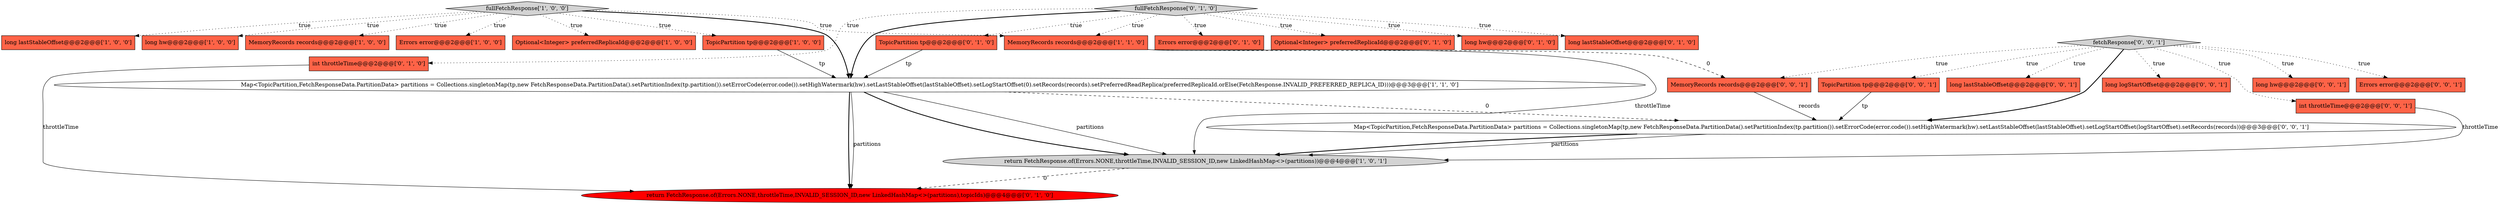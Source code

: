 digraph {
5 [style = filled, label = "long lastStableOffset@@@2@@@['1', '0', '0']", fillcolor = tomato, shape = box image = "AAA0AAABBB1BBB"];
2 [style = filled, label = "return FetchResponse.of(Errors.NONE,throttleTime,INVALID_SESSION_ID,new LinkedHashMap<>(partitions))@@@4@@@['1', '0', '1']", fillcolor = lightgray, shape = ellipse image = "AAA0AAABBB1BBB"];
1 [style = filled, label = "Map<TopicPartition,FetchResponseData.PartitionData> partitions = Collections.singletonMap(tp,new FetchResponseData.PartitionData().setPartitionIndex(tp.partition()).setErrorCode(error.code()).setHighWatermark(hw).setLastStableOffset(lastStableOffset).setLogStartOffset(0).setRecords(records).setPreferredReadReplica(preferredReplicaId.orElse(FetchResponse.INVALID_PREFERRED_REPLICA_ID)))@@@3@@@['1', '1', '0']", fillcolor = white, shape = ellipse image = "AAA0AAABBB1BBB"];
0 [style = filled, label = "long hw@@@2@@@['1', '0', '0']", fillcolor = tomato, shape = box image = "AAA0AAABBB1BBB"];
13 [style = filled, label = "TopicPartition tp@@@2@@@['0', '1', '0']", fillcolor = tomato, shape = box image = "AAA0AAABBB2BBB"];
18 [style = filled, label = "Errors error@@@2@@@['0', '0', '1']", fillcolor = tomato, shape = box image = "AAA0AAABBB3BBB"];
21 [style = filled, label = "TopicPartition tp@@@2@@@['0', '0', '1']", fillcolor = tomato, shape = box image = "AAA0AAABBB3BBB"];
24 [style = filled, label = "MemoryRecords records@@@2@@@['0', '0', '1']", fillcolor = tomato, shape = box image = "AAA0AAABBB3BBB"];
10 [style = filled, label = "fullFetchResponse['0', '1', '0']", fillcolor = lightgray, shape = diamond image = "AAA0AAABBB2BBB"];
7 [style = filled, label = "TopicPartition tp@@@2@@@['1', '0', '0']", fillcolor = tomato, shape = box image = "AAA0AAABBB1BBB"];
4 [style = filled, label = "MemoryRecords records@@@2@@@['1', '0', '0']", fillcolor = tomato, shape = box image = "AAA0AAABBB1BBB"];
12 [style = filled, label = "int throttleTime@@@2@@@['0', '1', '0']", fillcolor = tomato, shape = box image = "AAA0AAABBB2BBB"];
14 [style = filled, label = "Errors error@@@2@@@['0', '1', '0']", fillcolor = tomato, shape = box image = "AAA0AAABBB2BBB"];
11 [style = filled, label = "Optional<Integer> preferredReplicaId@@@2@@@['0', '1', '0']", fillcolor = tomato, shape = box image = "AAA0AAABBB2BBB"];
8 [style = filled, label = "fullFetchResponse['1', '0', '0']", fillcolor = lightgray, shape = diamond image = "AAA0AAABBB1BBB"];
22 [style = filled, label = "long lastStableOffset@@@2@@@['0', '0', '1']", fillcolor = tomato, shape = box image = "AAA0AAABBB3BBB"];
26 [style = filled, label = "Map<TopicPartition,FetchResponseData.PartitionData> partitions = Collections.singletonMap(tp,new FetchResponseData.PartitionData().setPartitionIndex(tp.partition()).setErrorCode(error.code()).setHighWatermark(hw).setLastStableOffset(lastStableOffset).setLogStartOffset(logStartOffset).setRecords(records))@@@3@@@['0', '0', '1']", fillcolor = white, shape = ellipse image = "AAA0AAABBB3BBB"];
15 [style = filled, label = "long hw@@@2@@@['0', '1', '0']", fillcolor = tomato, shape = box image = "AAA0AAABBB2BBB"];
23 [style = filled, label = "int throttleTime@@@2@@@['0', '0', '1']", fillcolor = tomato, shape = box image = "AAA0AAABBB3BBB"];
19 [style = filled, label = "long logStartOffset@@@2@@@['0', '0', '1']", fillcolor = tomato, shape = box image = "AAA0AAABBB3BBB"];
25 [style = filled, label = "fetchResponse['0', '0', '1']", fillcolor = lightgray, shape = diamond image = "AAA0AAABBB3BBB"];
3 [style = filled, label = "Errors error@@@2@@@['1', '0', '0']", fillcolor = tomato, shape = box image = "AAA0AAABBB1BBB"];
16 [style = filled, label = "return FetchResponse.of(Errors.NONE,throttleTime,INVALID_SESSION_ID,new LinkedHashMap<>(partitions),topicIds)@@@4@@@['0', '1', '0']", fillcolor = red, shape = ellipse image = "AAA1AAABBB2BBB"];
9 [style = filled, label = "MemoryRecords records@@@2@@@['1', '1', '0']", fillcolor = tomato, shape = box image = "AAA0AAABBB1BBB"];
6 [style = filled, label = "Optional<Integer> preferredReplicaId@@@2@@@['1', '0', '0']", fillcolor = tomato, shape = box image = "AAA0AAABBB1BBB"];
17 [style = filled, label = "long lastStableOffset@@@2@@@['0', '1', '0']", fillcolor = tomato, shape = box image = "AAA0AAABBB2BBB"];
20 [style = filled, label = "long hw@@@2@@@['0', '0', '1']", fillcolor = tomato, shape = box image = "AAA0AAABBB3BBB"];
12->16 [style = solid, label="throttleTime"];
10->12 [style = dotted, label="true"];
21->26 [style = solid, label="tp"];
9->24 [style = dashed, label="0"];
1->26 [style = dashed, label="0"];
23->2 [style = solid, label="throttleTime"];
26->2 [style = solid, label="partitions"];
7->1 [style = solid, label="tp"];
8->7 [style = dotted, label="true"];
25->24 [style = dotted, label="true"];
10->9 [style = dotted, label="true"];
1->2 [style = solid, label="partitions"];
24->26 [style = solid, label="records"];
8->4 [style = dotted, label="true"];
8->3 [style = dotted, label="true"];
25->18 [style = dotted, label="true"];
10->17 [style = dotted, label="true"];
10->14 [style = dotted, label="true"];
13->1 [style = solid, label="tp"];
10->15 [style = dotted, label="true"];
8->1 [style = bold, label=""];
26->2 [style = bold, label=""];
8->6 [style = dotted, label="true"];
10->13 [style = dotted, label="true"];
8->5 [style = dotted, label="true"];
10->11 [style = dotted, label="true"];
1->16 [style = bold, label=""];
2->16 [style = dashed, label="0"];
25->20 [style = dotted, label="true"];
25->26 [style = bold, label=""];
25->22 [style = dotted, label="true"];
9->2 [style = solid, label="throttleTime"];
1->16 [style = solid, label="partitions"];
1->2 [style = bold, label=""];
8->0 [style = dotted, label="true"];
8->9 [style = dotted, label="true"];
25->23 [style = dotted, label="true"];
10->1 [style = bold, label=""];
25->19 [style = dotted, label="true"];
25->21 [style = dotted, label="true"];
}

